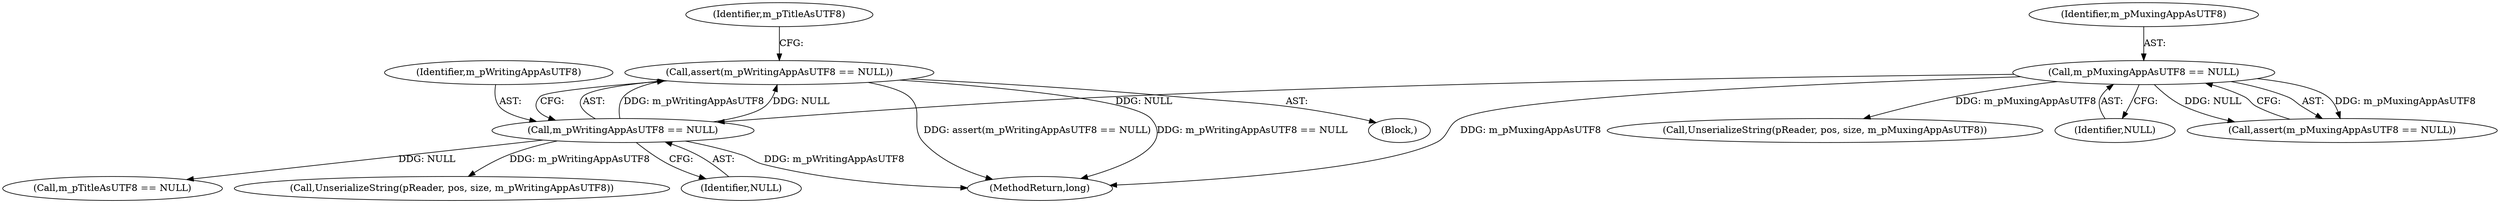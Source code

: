 digraph "0_Android_cc274e2abe8b2a6698a5c47d8aa4bb45f1f9538d_40@API" {
"1000112" [label="(Call,assert(m_pWritingAppAsUTF8 == NULL))"];
"1000113" [label="(Call,m_pWritingAppAsUTF8 == NULL)"];
"1000109" [label="(Call,m_pMuxingAppAsUTF8 == NULL)"];
"1000118" [label="(Identifier,m_pTitleAsUTF8)"];
"1000109" [label="(Call,m_pMuxingAppAsUTF8 == NULL)"];
"1000114" [label="(Identifier,m_pWritingAppAsUTF8)"];
"1000108" [label="(Call,assert(m_pMuxingAppAsUTF8 == NULL))"];
"1000113" [label="(Call,m_pWritingAppAsUTF8 == NULL)"];
"1000117" [label="(Call,m_pTitleAsUTF8 == NULL)"];
"1000111" [label="(Identifier,NULL)"];
"1000274" [label="(MethodReturn,long)"];
"1000112" [label="(Call,assert(m_pWritingAppAsUTF8 == NULL))"];
"1000234" [label="(Call,UnserializeString(pReader, pos, size, m_pWritingAppAsUTF8))"];
"1000110" [label="(Identifier,m_pMuxingAppAsUTF8)"];
"1000115" [label="(Identifier,NULL)"];
"1000216" [label="(Call,UnserializeString(pReader, pos, size, m_pMuxingAppAsUTF8))"];
"1000107" [label="(Block,)"];
"1000112" -> "1000107"  [label="AST: "];
"1000112" -> "1000113"  [label="CFG: "];
"1000113" -> "1000112"  [label="AST: "];
"1000118" -> "1000112"  [label="CFG: "];
"1000112" -> "1000274"  [label="DDG: assert(m_pWritingAppAsUTF8 == NULL)"];
"1000112" -> "1000274"  [label="DDG: m_pWritingAppAsUTF8 == NULL"];
"1000113" -> "1000112"  [label="DDG: m_pWritingAppAsUTF8"];
"1000113" -> "1000112"  [label="DDG: NULL"];
"1000113" -> "1000115"  [label="CFG: "];
"1000114" -> "1000113"  [label="AST: "];
"1000115" -> "1000113"  [label="AST: "];
"1000113" -> "1000274"  [label="DDG: m_pWritingAppAsUTF8"];
"1000109" -> "1000113"  [label="DDG: NULL"];
"1000113" -> "1000117"  [label="DDG: NULL"];
"1000113" -> "1000234"  [label="DDG: m_pWritingAppAsUTF8"];
"1000109" -> "1000108"  [label="AST: "];
"1000109" -> "1000111"  [label="CFG: "];
"1000110" -> "1000109"  [label="AST: "];
"1000111" -> "1000109"  [label="AST: "];
"1000108" -> "1000109"  [label="CFG: "];
"1000109" -> "1000274"  [label="DDG: m_pMuxingAppAsUTF8"];
"1000109" -> "1000108"  [label="DDG: m_pMuxingAppAsUTF8"];
"1000109" -> "1000108"  [label="DDG: NULL"];
"1000109" -> "1000216"  [label="DDG: m_pMuxingAppAsUTF8"];
}

